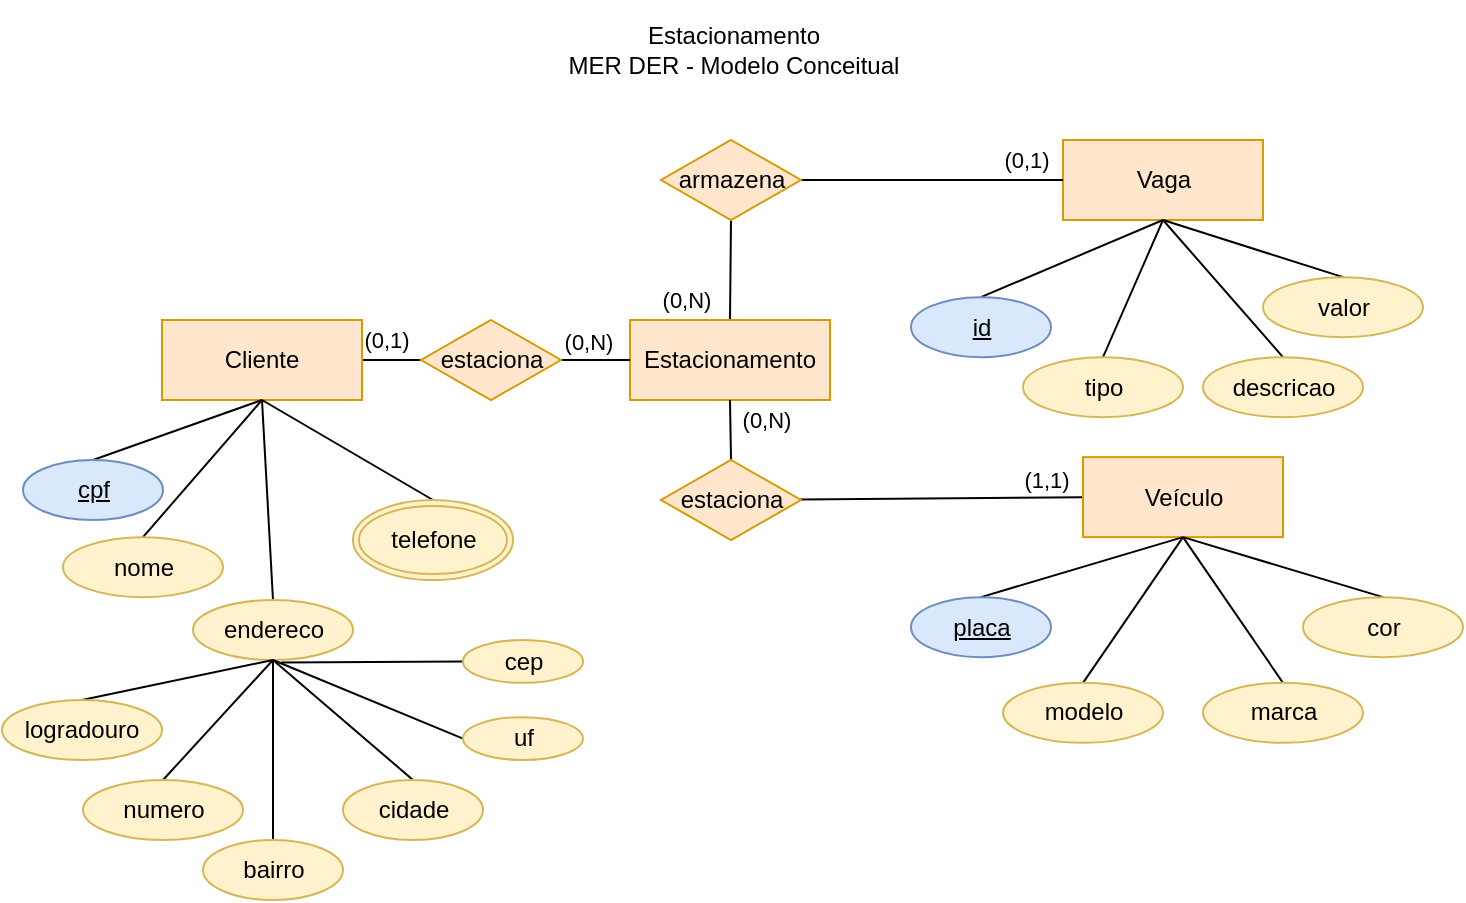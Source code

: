 <mxfile version="20.8.20" type="device"><diagram name="Página-1" id="9K90Uhk6d_7K1bd1Lr08"><mxGraphModel dx="995" dy="591" grid="1" gridSize="10" guides="1" tooltips="1" connect="1" arrows="1" fold="1" page="1" pageScale="1" pageWidth="827" pageHeight="1169" math="0" shadow="0"><root><mxCell id="0"/><mxCell id="1" parent="0"/><mxCell id="154XlSgX7JMPl1lrKzeF-1" value="Estacionamento&lt;br&gt;MER DER - Modelo Conceitual" style="text;html=1;strokeColor=none;fillColor=none;align=center;verticalAlign=middle;whiteSpace=wrap;rounded=0;" vertex="1" parent="1"><mxGeometry x="304" y="30" width="220" height="50" as="geometry"/></mxCell><mxCell id="154XlSgX7JMPl1lrKzeF-50" value="(0,1)" style="edgeStyle=none;rounded=0;orthogonalLoop=1;jettySize=auto;html=1;exitX=1;exitY=0.5;exitDx=0;exitDy=0;entryX=0;entryY=0.5;entryDx=0;entryDy=0;endArrow=none;endFill=0;" edge="1" parent="1" source="154XlSgX7JMPl1lrKzeF-2" target="154XlSgX7JMPl1lrKzeF-25"><mxGeometry x="-0.186" y="10" relative="1" as="geometry"><mxPoint as="offset"/></mxGeometry></mxCell><mxCell id="154XlSgX7JMPl1lrKzeF-2" value="Cliente" style="whiteSpace=wrap;html=1;align=center;fillColor=#ffe6cc;strokeColor=#d79b00;" vertex="1" parent="1"><mxGeometry x="128" y="190" width="100" height="40" as="geometry"/></mxCell><mxCell id="154XlSgX7JMPl1lrKzeF-40" style="edgeStyle=none;rounded=0;orthogonalLoop=1;jettySize=auto;html=1;exitX=0.5;exitY=0;exitDx=0;exitDy=0;entryX=0.5;entryY=1;entryDx=0;entryDy=0;endArrow=none;endFill=0;" edge="1" parent="1" source="154XlSgX7JMPl1lrKzeF-3" target="154XlSgX7JMPl1lrKzeF-2"><mxGeometry relative="1" as="geometry"/></mxCell><mxCell id="154XlSgX7JMPl1lrKzeF-3" value="cpf" style="ellipse;whiteSpace=wrap;html=1;align=center;fontStyle=4;fillColor=#dae8fc;strokeColor=#6c8ebf;" vertex="1" parent="1"><mxGeometry x="58.5" y="260" width="70" height="30" as="geometry"/></mxCell><mxCell id="154XlSgX7JMPl1lrKzeF-41" style="edgeStyle=none;rounded=0;orthogonalLoop=1;jettySize=auto;html=1;exitX=0.5;exitY=0;exitDx=0;exitDy=0;entryX=0.5;entryY=1;entryDx=0;entryDy=0;endArrow=none;endFill=0;" edge="1" parent="1" source="154XlSgX7JMPl1lrKzeF-4" target="154XlSgX7JMPl1lrKzeF-2"><mxGeometry relative="1" as="geometry"/></mxCell><mxCell id="154XlSgX7JMPl1lrKzeF-4" value="nome" style="ellipse;whiteSpace=wrap;html=1;align=center;fillColor=#fff2cc;strokeColor=#d6b656;" vertex="1" parent="1"><mxGeometry x="78.5" y="298.57" width="80" height="30" as="geometry"/></mxCell><mxCell id="154XlSgX7JMPl1lrKzeF-43" style="edgeStyle=none;rounded=0;orthogonalLoop=1;jettySize=auto;html=1;exitX=0.5;exitY=0;exitDx=0;exitDy=0;entryX=0.5;entryY=1;entryDx=0;entryDy=0;endArrow=none;endFill=0;" edge="1" parent="1" source="154XlSgX7JMPl1lrKzeF-5" target="154XlSgX7JMPl1lrKzeF-2"><mxGeometry relative="1" as="geometry"/></mxCell><mxCell id="154XlSgX7JMPl1lrKzeF-5" value="endereco" style="ellipse;whiteSpace=wrap;html=1;align=center;fillColor=#fff2cc;strokeColor=#d6b656;" vertex="1" parent="1"><mxGeometry x="143.5" y="330" width="80" height="30" as="geometry"/></mxCell><mxCell id="154XlSgX7JMPl1lrKzeF-49" style="edgeStyle=none;rounded=0;orthogonalLoop=1;jettySize=auto;html=1;exitX=0.5;exitY=0;exitDx=0;exitDy=0;entryX=0.5;entryY=1;entryDx=0;entryDy=0;endArrow=none;endFill=0;" edge="1" parent="1" source="154XlSgX7JMPl1lrKzeF-6" target="154XlSgX7JMPl1lrKzeF-5"><mxGeometry relative="1" as="geometry"/></mxCell><mxCell id="154XlSgX7JMPl1lrKzeF-6" value="logradouro" style="ellipse;whiteSpace=wrap;html=1;align=center;fillColor=#fff2cc;strokeColor=#d6b656;" vertex="1" parent="1"><mxGeometry x="48" y="380" width="80" height="30" as="geometry"/></mxCell><mxCell id="154XlSgX7JMPl1lrKzeF-48" style="edgeStyle=none;rounded=0;orthogonalLoop=1;jettySize=auto;html=1;exitX=0.5;exitY=0;exitDx=0;exitDy=0;entryX=0.5;entryY=1;entryDx=0;entryDy=0;endArrow=none;endFill=0;" edge="1" parent="1" source="154XlSgX7JMPl1lrKzeF-7" target="154XlSgX7JMPl1lrKzeF-5"><mxGeometry relative="1" as="geometry"/></mxCell><mxCell id="154XlSgX7JMPl1lrKzeF-7" value="numero" style="ellipse;whiteSpace=wrap;html=1;align=center;fillColor=#fff2cc;strokeColor=#d6b656;" vertex="1" parent="1"><mxGeometry x="88.5" y="420" width="80" height="30" as="geometry"/></mxCell><mxCell id="154XlSgX7JMPl1lrKzeF-47" style="edgeStyle=none;rounded=0;orthogonalLoop=1;jettySize=auto;html=1;exitX=0.5;exitY=0;exitDx=0;exitDy=0;entryX=0.5;entryY=1;entryDx=0;entryDy=0;endArrow=none;endFill=0;" edge="1" parent="1" source="154XlSgX7JMPl1lrKzeF-8" target="154XlSgX7JMPl1lrKzeF-5"><mxGeometry relative="1" as="geometry"/></mxCell><mxCell id="154XlSgX7JMPl1lrKzeF-8" value="bairro" style="ellipse;whiteSpace=wrap;html=1;align=center;fillColor=#fff2cc;strokeColor=#d6b656;" vertex="1" parent="1"><mxGeometry x="148.5" y="450" width="70" height="30" as="geometry"/></mxCell><mxCell id="154XlSgX7JMPl1lrKzeF-46" style="edgeStyle=none;rounded=0;orthogonalLoop=1;jettySize=auto;html=1;exitX=0.5;exitY=0;exitDx=0;exitDy=0;entryX=0.5;entryY=1;entryDx=0;entryDy=0;endArrow=none;endFill=0;" edge="1" parent="1" source="154XlSgX7JMPl1lrKzeF-9" target="154XlSgX7JMPl1lrKzeF-5"><mxGeometry relative="1" as="geometry"/></mxCell><mxCell id="154XlSgX7JMPl1lrKzeF-9" value="cidade" style="ellipse;whiteSpace=wrap;html=1;align=center;fillColor=#fff2cc;strokeColor=#d6b656;" vertex="1" parent="1"><mxGeometry x="218.5" y="420" width="70" height="30" as="geometry"/></mxCell><mxCell id="154XlSgX7JMPl1lrKzeF-45" style="edgeStyle=none;rounded=0;orthogonalLoop=1;jettySize=auto;html=1;exitX=0;exitY=0.5;exitDx=0;exitDy=0;entryX=0.5;entryY=1;entryDx=0;entryDy=0;endArrow=none;endFill=0;" edge="1" parent="1" source="154XlSgX7JMPl1lrKzeF-10" target="154XlSgX7JMPl1lrKzeF-5"><mxGeometry relative="1" as="geometry"/></mxCell><mxCell id="154XlSgX7JMPl1lrKzeF-10" value="uf" style="ellipse;whiteSpace=wrap;html=1;align=center;fillColor=#fff2cc;strokeColor=#d6b656;" vertex="1" parent="1"><mxGeometry x="278.5" y="388.57" width="60" height="21.43" as="geometry"/></mxCell><mxCell id="154XlSgX7JMPl1lrKzeF-44" style="edgeStyle=none;rounded=0;orthogonalLoop=1;jettySize=auto;html=1;exitX=0;exitY=0.5;exitDx=0;exitDy=0;endArrow=none;endFill=0;entryX=0.551;entryY=1.04;entryDx=0;entryDy=0;entryPerimeter=0;" edge="1" parent="1" source="154XlSgX7JMPl1lrKzeF-11" target="154XlSgX7JMPl1lrKzeF-5"><mxGeometry relative="1" as="geometry"/></mxCell><mxCell id="154XlSgX7JMPl1lrKzeF-11" value="cep" style="ellipse;whiteSpace=wrap;html=1;align=center;fillColor=#fff2cc;strokeColor=#d6b656;" vertex="1" parent="1"><mxGeometry x="278.5" y="350" width="60" height="21.43" as="geometry"/></mxCell><mxCell id="154XlSgX7JMPl1lrKzeF-30" value="(0,N)" style="edgeStyle=none;rounded=0;orthogonalLoop=1;jettySize=auto;html=1;exitX=0.5;exitY=0;exitDx=0;exitDy=0;entryX=0.5;entryY=1;entryDx=0;entryDy=0;endArrow=none;endFill=0;" edge="1" parent="1" source="154XlSgX7JMPl1lrKzeF-12" target="154XlSgX7JMPl1lrKzeF-27"><mxGeometry x="-0.609" y="22" relative="1" as="geometry"><mxPoint as="offset"/></mxGeometry></mxCell><mxCell id="154XlSgX7JMPl1lrKzeF-12" value="Estacionamento" style="whiteSpace=wrap;html=1;align=center;fillColor=#ffe6cc;strokeColor=#d79b00;" vertex="1" parent="1"><mxGeometry x="362" y="190" width="100" height="40" as="geometry"/></mxCell><mxCell id="154XlSgX7JMPl1lrKzeF-13" value="Vaga" style="whiteSpace=wrap;html=1;align=center;fillColor=#ffe6cc;strokeColor=#d79b00;" vertex="1" parent="1"><mxGeometry x="578.5" y="100" width="100" height="40" as="geometry"/></mxCell><mxCell id="154XlSgX7JMPl1lrKzeF-28" value="(1,1)" style="rounded=0;orthogonalLoop=1;jettySize=auto;html=1;exitX=0;exitY=0.5;exitDx=0;exitDy=0;endArrow=none;endFill=0;" edge="1" parent="1" source="154XlSgX7JMPl1lrKzeF-14" target="154XlSgX7JMPl1lrKzeF-26"><mxGeometry x="-0.74" y="-9" relative="1" as="geometry"><mxPoint as="offset"/></mxGeometry></mxCell><mxCell id="154XlSgX7JMPl1lrKzeF-14" value="Veículo" style="whiteSpace=wrap;html=1;align=center;fillColor=#ffe6cc;strokeColor=#d79b00;" vertex="1" parent="1"><mxGeometry x="588.5" y="258.57" width="100" height="40" as="geometry"/></mxCell><mxCell id="154XlSgX7JMPl1lrKzeF-42" style="edgeStyle=none;rounded=0;orthogonalLoop=1;jettySize=auto;html=1;exitX=0.5;exitY=0;exitDx=0;exitDy=0;entryX=0.5;entryY=1;entryDx=0;entryDy=0;endArrow=none;endFill=0;" edge="1" parent="1" source="154XlSgX7JMPl1lrKzeF-15" target="154XlSgX7JMPl1lrKzeF-2"><mxGeometry relative="1" as="geometry"/></mxCell><mxCell id="154XlSgX7JMPl1lrKzeF-15" value="telefone" style="ellipse;shape=doubleEllipse;margin=3;whiteSpace=wrap;html=1;align=center;fillColor=#fff2cc;strokeColor=#d6b656;" vertex="1" parent="1"><mxGeometry x="223.5" y="280" width="80" height="40" as="geometry"/></mxCell><mxCell id="154XlSgX7JMPl1lrKzeF-32" style="edgeStyle=none;rounded=0;orthogonalLoop=1;jettySize=auto;html=1;exitX=0.5;exitY=0;exitDx=0;exitDy=0;entryX=0.5;entryY=1;entryDx=0;entryDy=0;endArrow=none;endFill=0;" edge="1" parent="1" source="154XlSgX7JMPl1lrKzeF-16" target="154XlSgX7JMPl1lrKzeF-13"><mxGeometry relative="1" as="geometry"/></mxCell><mxCell id="154XlSgX7JMPl1lrKzeF-16" value="id" style="ellipse;whiteSpace=wrap;html=1;align=center;fontStyle=4;fillColor=#dae8fc;strokeColor=#6c8ebf;" vertex="1" parent="1"><mxGeometry x="502.5" y="178.57" width="70" height="30" as="geometry"/></mxCell><mxCell id="154XlSgX7JMPl1lrKzeF-33" style="edgeStyle=none;rounded=0;orthogonalLoop=1;jettySize=auto;html=1;exitX=0.5;exitY=0;exitDx=0;exitDy=0;entryX=0.5;entryY=1;entryDx=0;entryDy=0;endArrow=none;endFill=0;" edge="1" parent="1" source="154XlSgX7JMPl1lrKzeF-17" target="154XlSgX7JMPl1lrKzeF-13"><mxGeometry relative="1" as="geometry"/></mxCell><mxCell id="154XlSgX7JMPl1lrKzeF-17" value="tipo" style="ellipse;whiteSpace=wrap;html=1;align=center;fillColor=#fff2cc;strokeColor=#d6b656;" vertex="1" parent="1"><mxGeometry x="558.5" y="208.57" width="80" height="30" as="geometry"/></mxCell><mxCell id="154XlSgX7JMPl1lrKzeF-35" style="edgeStyle=none;rounded=0;orthogonalLoop=1;jettySize=auto;html=1;exitX=0.5;exitY=0;exitDx=0;exitDy=0;entryX=0.5;entryY=1;entryDx=0;entryDy=0;endArrow=none;endFill=0;" edge="1" parent="1" source="154XlSgX7JMPl1lrKzeF-18" target="154XlSgX7JMPl1lrKzeF-13"><mxGeometry relative="1" as="geometry"/></mxCell><mxCell id="154XlSgX7JMPl1lrKzeF-18" value="descricao" style="ellipse;whiteSpace=wrap;html=1;align=center;fillColor=#fff2cc;strokeColor=#d6b656;" vertex="1" parent="1"><mxGeometry x="648.5" y="208.57" width="80" height="30" as="geometry"/></mxCell><mxCell id="154XlSgX7JMPl1lrKzeF-34" style="edgeStyle=none;rounded=0;orthogonalLoop=1;jettySize=auto;html=1;exitX=0.5;exitY=0;exitDx=0;exitDy=0;entryX=0.5;entryY=1;entryDx=0;entryDy=0;endArrow=none;endFill=0;" edge="1" parent="1" source="154XlSgX7JMPl1lrKzeF-19" target="154XlSgX7JMPl1lrKzeF-13"><mxGeometry relative="1" as="geometry"/></mxCell><mxCell id="154XlSgX7JMPl1lrKzeF-19" value="valor" style="ellipse;whiteSpace=wrap;html=1;align=center;fillColor=#fff2cc;strokeColor=#d6b656;" vertex="1" parent="1"><mxGeometry x="678.5" y="168.57" width="80" height="30" as="geometry"/></mxCell><mxCell id="154XlSgX7JMPl1lrKzeF-39" style="edgeStyle=none;rounded=0;orthogonalLoop=1;jettySize=auto;html=1;exitX=0.5;exitY=0;exitDx=0;exitDy=0;entryX=0.5;entryY=1;entryDx=0;entryDy=0;endArrow=none;endFill=0;" edge="1" parent="1" source="154XlSgX7JMPl1lrKzeF-21" target="154XlSgX7JMPl1lrKzeF-14"><mxGeometry relative="1" as="geometry"/></mxCell><mxCell id="154XlSgX7JMPl1lrKzeF-21" value="placa" style="ellipse;whiteSpace=wrap;html=1;align=center;fontStyle=4;fillColor=#dae8fc;strokeColor=#6c8ebf;" vertex="1" parent="1"><mxGeometry x="502.5" y="328.57" width="70" height="30" as="geometry"/></mxCell><mxCell id="154XlSgX7JMPl1lrKzeF-38" style="edgeStyle=none;rounded=0;orthogonalLoop=1;jettySize=auto;html=1;exitX=0.5;exitY=0;exitDx=0;exitDy=0;endArrow=none;endFill=0;entryX=0.5;entryY=1;entryDx=0;entryDy=0;" edge="1" parent="1" source="154XlSgX7JMPl1lrKzeF-22" target="154XlSgX7JMPl1lrKzeF-14"><mxGeometry relative="1" as="geometry"><mxPoint x="638.5" y="300" as="targetPoint"/></mxGeometry></mxCell><mxCell id="154XlSgX7JMPl1lrKzeF-22" value="modelo" style="ellipse;whiteSpace=wrap;html=1;align=center;fillColor=#fff2cc;strokeColor=#d6b656;" vertex="1" parent="1"><mxGeometry x="548.5" y="371.43" width="80" height="30" as="geometry"/></mxCell><mxCell id="154XlSgX7JMPl1lrKzeF-37" style="edgeStyle=none;rounded=0;orthogonalLoop=1;jettySize=auto;html=1;exitX=0.5;exitY=0;exitDx=0;exitDy=0;entryX=0.5;entryY=1;entryDx=0;entryDy=0;endArrow=none;endFill=0;" edge="1" parent="1" source="154XlSgX7JMPl1lrKzeF-23" target="154XlSgX7JMPl1lrKzeF-14"><mxGeometry relative="1" as="geometry"/></mxCell><mxCell id="154XlSgX7JMPl1lrKzeF-23" value="marca" style="ellipse;whiteSpace=wrap;html=1;align=center;fillColor=#fff2cc;strokeColor=#d6b656;" vertex="1" parent="1"><mxGeometry x="648.5" y="371.43" width="80" height="30" as="geometry"/></mxCell><mxCell id="154XlSgX7JMPl1lrKzeF-36" style="edgeStyle=none;rounded=0;orthogonalLoop=1;jettySize=auto;html=1;exitX=0.5;exitY=0;exitDx=0;exitDy=0;entryX=0.5;entryY=1;entryDx=0;entryDy=0;endArrow=none;endFill=0;" edge="1" parent="1" source="154XlSgX7JMPl1lrKzeF-24" target="154XlSgX7JMPl1lrKzeF-14"><mxGeometry relative="1" as="geometry"/></mxCell><mxCell id="154XlSgX7JMPl1lrKzeF-24" value="cor" style="ellipse;whiteSpace=wrap;html=1;align=center;fillColor=#fff2cc;strokeColor=#d6b656;" vertex="1" parent="1"><mxGeometry x="698.5" y="328.57" width="80" height="30" as="geometry"/></mxCell><mxCell id="154XlSgX7JMPl1lrKzeF-51" value="(0,N)" style="edgeStyle=none;rounded=0;orthogonalLoop=1;jettySize=auto;html=1;endArrow=none;endFill=0;exitX=1;exitY=0.5;exitDx=0;exitDy=0;" edge="1" parent="1" source="154XlSgX7JMPl1lrKzeF-25" target="154XlSgX7JMPl1lrKzeF-12"><mxGeometry x="-0.217" y="9" relative="1" as="geometry"><mxPoint x="340" y="230" as="sourcePoint"/><mxPoint x="340" y="230" as="targetPoint"/><mxPoint as="offset"/></mxGeometry></mxCell><mxCell id="154XlSgX7JMPl1lrKzeF-25" value="estaciona" style="shape=rhombus;perimeter=rhombusPerimeter;whiteSpace=wrap;html=1;align=center;fillColor=#ffe6cc;strokeColor=#d79b00;" vertex="1" parent="1"><mxGeometry x="257.5" y="190" width="70" height="40" as="geometry"/></mxCell><mxCell id="154XlSgX7JMPl1lrKzeF-29" value="(0,N)" style="edgeStyle=none;rounded=0;orthogonalLoop=1;jettySize=auto;html=1;exitX=0.5;exitY=0;exitDx=0;exitDy=0;entryX=0.5;entryY=1;entryDx=0;entryDy=0;endArrow=none;endFill=0;" edge="1" parent="1" source="154XlSgX7JMPl1lrKzeF-26" target="154XlSgX7JMPl1lrKzeF-12"><mxGeometry x="0.314" y="-18" relative="1" as="geometry"><mxPoint as="offset"/></mxGeometry></mxCell><mxCell id="154XlSgX7JMPl1lrKzeF-26" value="estaciona" style="shape=rhombus;perimeter=rhombusPerimeter;whiteSpace=wrap;html=1;align=center;fillColor=#ffe6cc;strokeColor=#d79b00;" vertex="1" parent="1"><mxGeometry x="377.5" y="260" width="70" height="40" as="geometry"/></mxCell><mxCell id="154XlSgX7JMPl1lrKzeF-31" value="(0,1)" style="edgeStyle=none;rounded=0;orthogonalLoop=1;jettySize=auto;html=1;exitX=1;exitY=0.5;exitDx=0;exitDy=0;entryX=0;entryY=0.5;entryDx=0;entryDy=0;endArrow=none;endFill=0;" edge="1" parent="1" source="154XlSgX7JMPl1lrKzeF-27" target="154XlSgX7JMPl1lrKzeF-13"><mxGeometry x="0.718" y="10" relative="1" as="geometry"><mxPoint as="offset"/></mxGeometry></mxCell><mxCell id="154XlSgX7JMPl1lrKzeF-27" value="armazena" style="shape=rhombus;perimeter=rhombusPerimeter;whiteSpace=wrap;html=1;align=center;fillColor=#ffe6cc;strokeColor=#d79b00;" vertex="1" parent="1"><mxGeometry x="377.5" y="100" width="70" height="40" as="geometry"/></mxCell></root></mxGraphModel></diagram></mxfile>